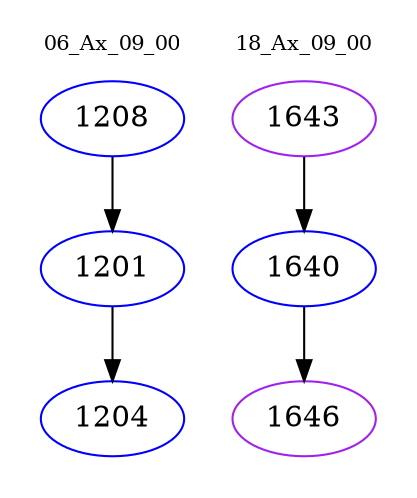 digraph{
subgraph cluster_0 {
color = white
label = "06_Ax_09_00";
fontsize=10;
T0_1208 [label="1208", color="blue"]
T0_1208 -> T0_1201 [color="black"]
T0_1201 [label="1201", color="blue"]
T0_1201 -> T0_1204 [color="black"]
T0_1204 [label="1204", color="blue"]
}
subgraph cluster_1 {
color = white
label = "18_Ax_09_00";
fontsize=10;
T1_1643 [label="1643", color="purple"]
T1_1643 -> T1_1640 [color="black"]
T1_1640 [label="1640", color="blue"]
T1_1640 -> T1_1646 [color="black"]
T1_1646 [label="1646", color="purple"]
}
}
